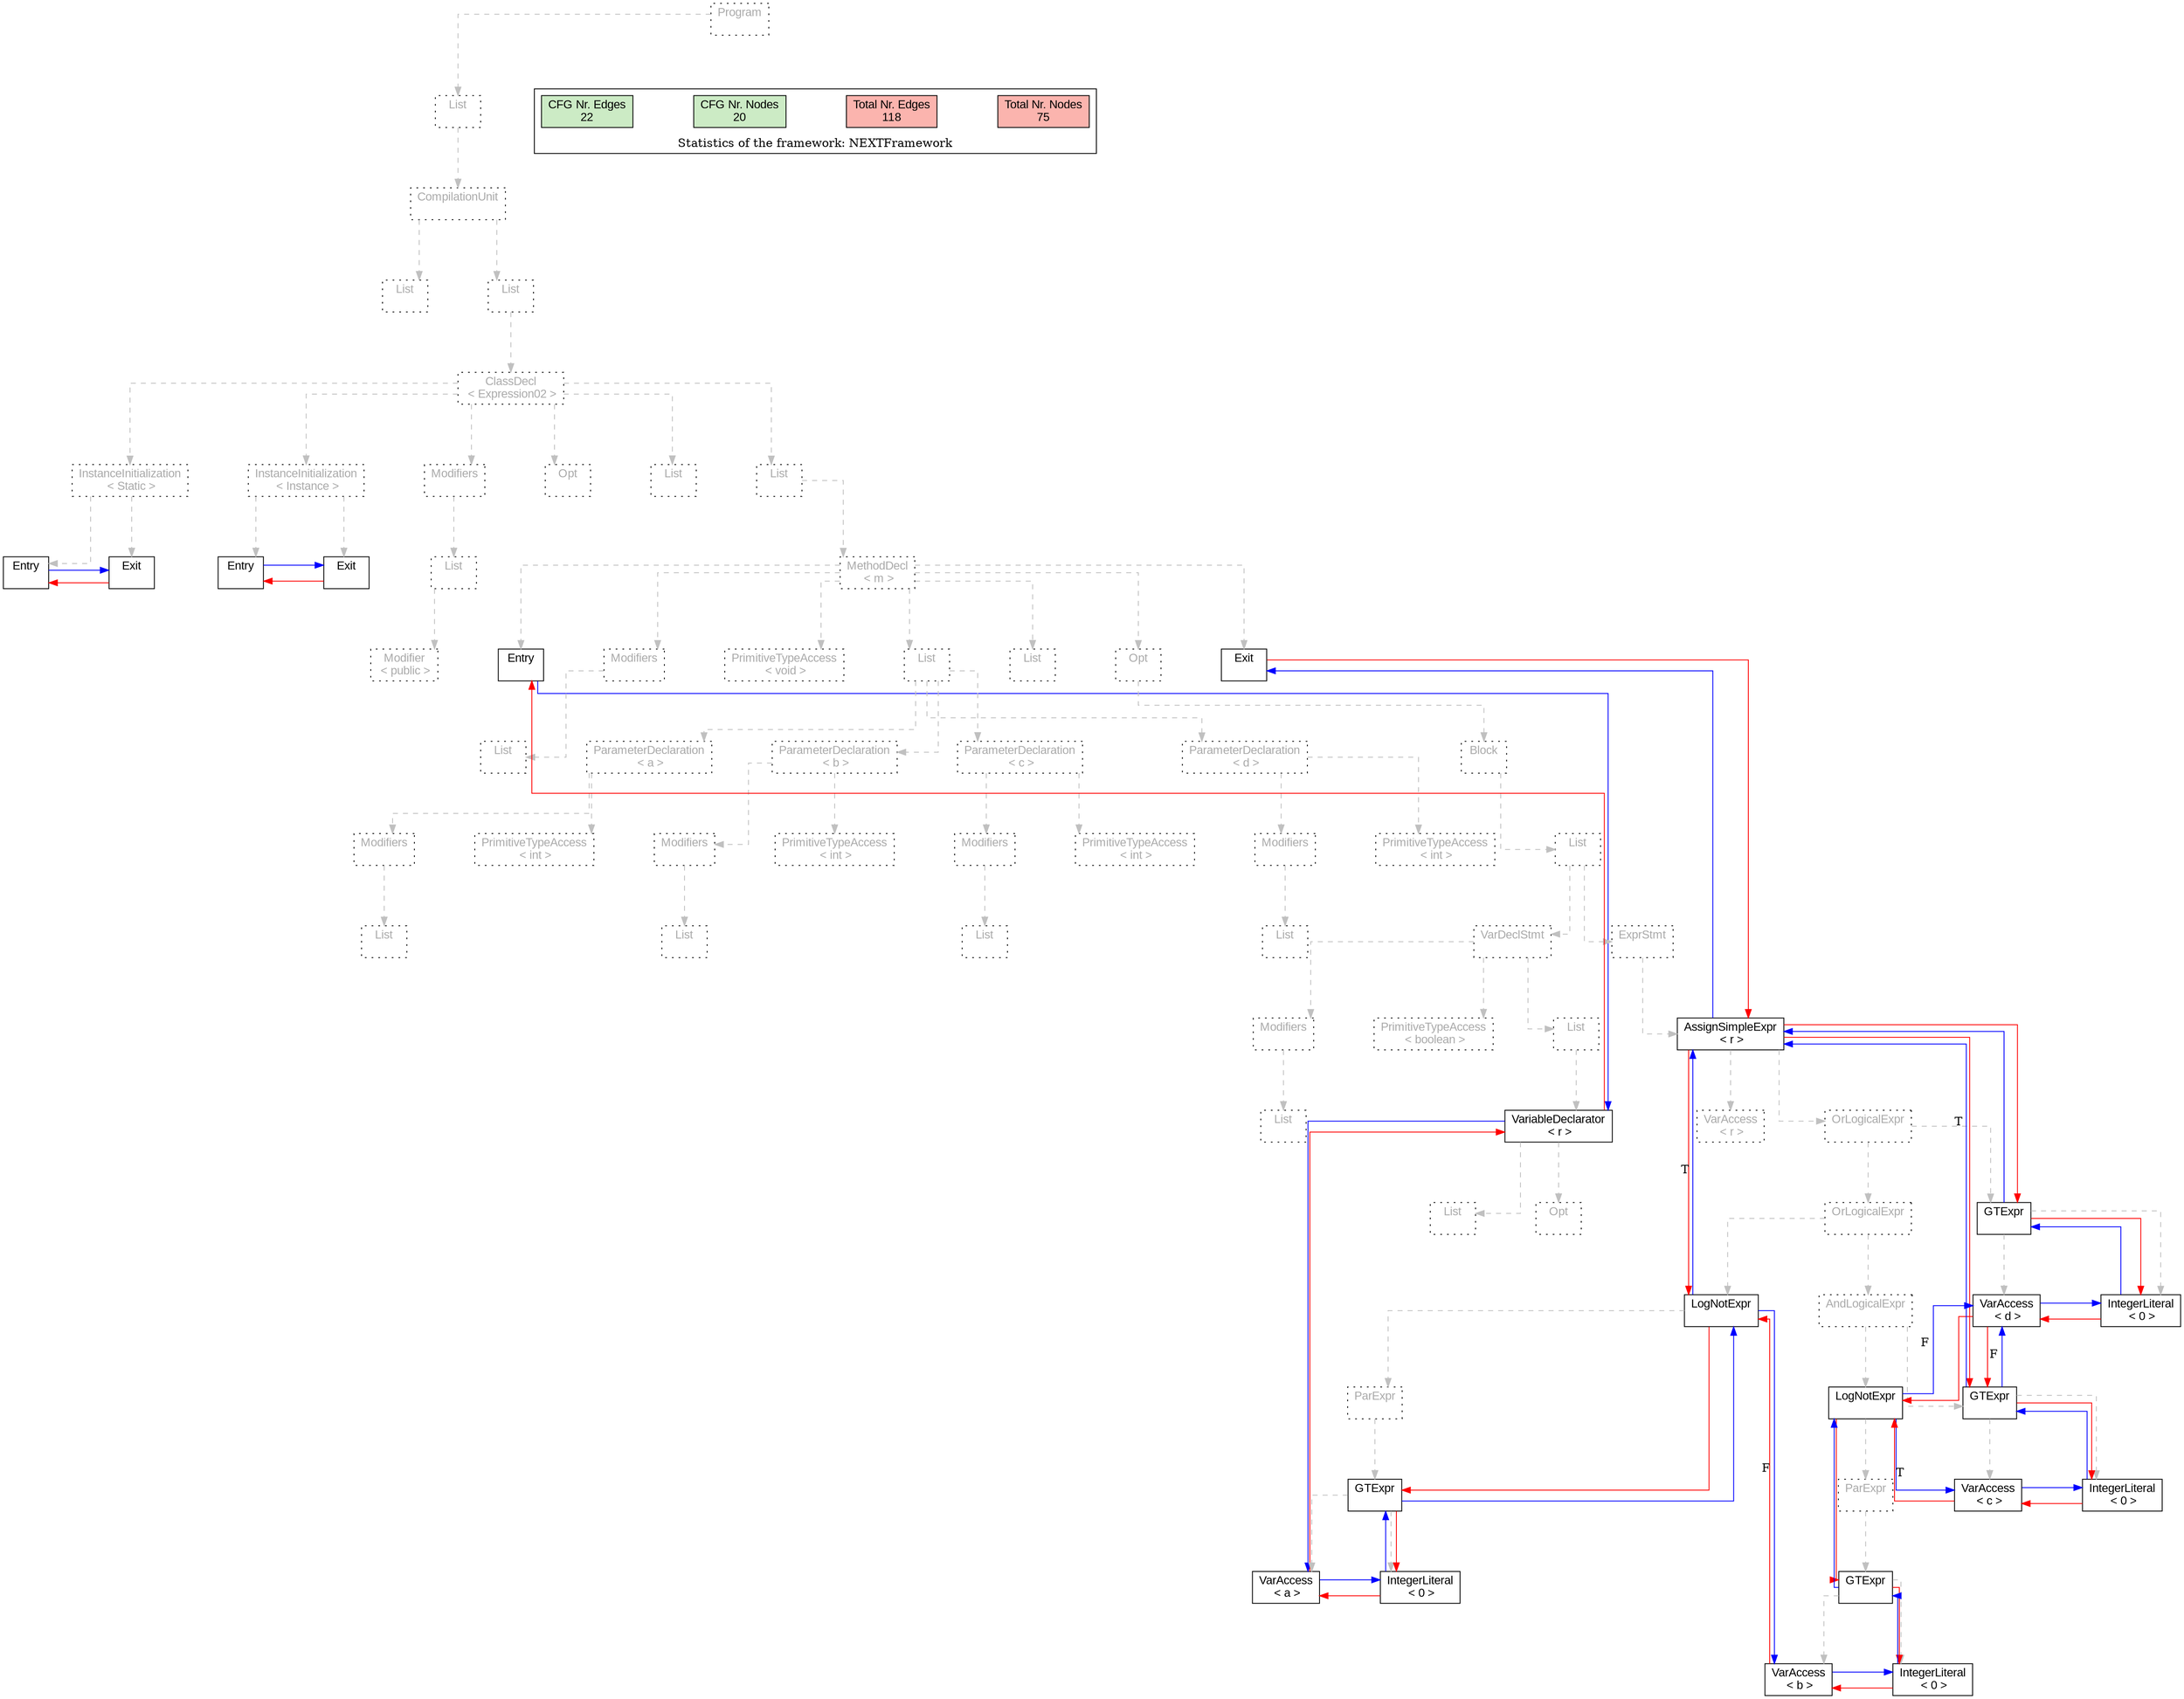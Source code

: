 digraph G {
graph [splines=ortho, nodesep="1", ranksep="1"]
node [shape=rect, fontname=Arial];
{ rank = same; "Program[0]"}
{ rank = same; "List[1]"}
{ rank = same; "CompilationUnit[2]"}
{ rank = same; "List[3]"; "List[4]"}
{ rank = same; "ClassDecl[5]"}
{ rank = same; "Modifiers[22]"; "Opt[25]"; "List[26]"; "List[27]"; "InstanceInitialization[6]"; "InstanceInitialization[14]"}
{ rank = same; "List[23]"; "MethodDecl[28]"; "Entry[7]"; "Exit[8]"; "Entry[15]"; "Exit[16]"}
{ rank = same; "Modifier[24]"; "Entry[29]"; "Modifiers[30]"; "PrimitiveTypeAccess[32]"; "List[33]"; "List[50]"; "Opt[51]"; "Exit[52]"}
{ rank = same; "List[31]"; "ParameterDeclaration[34]"; "ParameterDeclaration[38]"; "ParameterDeclaration[42]"; "ParameterDeclaration[46]"; "Block[52]"}
{ rank = same; "Modifiers[35]"; "PrimitiveTypeAccess[37]"; "Modifiers[39]"; "PrimitiveTypeAccess[41]"; "Modifiers[43]"; "PrimitiveTypeAccess[45]"; "Modifiers[47]"; "PrimitiveTypeAccess[49]"; "List[53]"}
{ rank = same; "List[36]"; "List[40]"; "List[44]"; "List[48]"; "VarDeclStmt[54]"; "ExprStmt[62]"}
{ rank = same; "Modifiers[55]"; "PrimitiveTypeAccess[57]"; "List[58]"; "AssignSimpleExpr[63]"}
{ rank = same; "List[56]"; "VariableDeclarator[59]"; "VarAccess[64]"; "OrLogicalExpr[65]"}
{ rank = same; "List[60]"; "Opt[61]"; "OrLogicalExpr[66]"; "GTExpr[81]"}
{ rank = same; "LogNotExpr[67]"; "AndLogicalExpr[72]"; "VarAccess[82]"; "IntegerLiteral[83]"}
{ rank = same; "ParExpr[68]"; "LogNotExpr[73]"; "GTExpr[78]"}
{ rank = same; "VarAccess[70]"; "IntegerLiteral[71]"; "GTExpr[75]"}
{ rank = same; "GTExpr[69]"; "ParExpr[74]"; "VarAccess[79]"; "IntegerLiteral[80]"}
{ rank = same; "VarAccess[76]"; "IntegerLiteral[77]"}
"Program[0]" [label="Program\n ", style= dotted   fillcolor="#eeeeee" fontcolor="#aaaaaa"  ]
"List[1]" [label="List\n ", style= dotted   fillcolor="#eeeeee" fontcolor="#aaaaaa"  ]
"CompilationUnit[2]" [label="CompilationUnit\n ", style= dotted   fillcolor="#eeeeee" fontcolor="#aaaaaa"  ]
"List[3]" [label="List\n ", style= dotted   fillcolor="#eeeeee" fontcolor="#aaaaaa"  ]
"List[4]" [label="List\n ", style= dotted   fillcolor="#eeeeee" fontcolor="#aaaaaa"  ]
"ClassDecl[5]" [label="ClassDecl\n < Expression02 >", style= dotted   fillcolor="#eeeeee" fontcolor="#aaaaaa"  ]
"Modifiers[22]" [label="Modifiers\n ", style= dotted   fillcolor="#eeeeee" fontcolor="#aaaaaa"  ]
"List[23]" [label="List\n ", style= dotted   fillcolor="#eeeeee" fontcolor="#aaaaaa"  ]
"Modifier[24]" [label="Modifier\n < public >", style= dotted   fillcolor="#eeeeee" fontcolor="#aaaaaa"  ]
"Opt[25]" [label="Opt\n ", style= dotted   fillcolor="#eeeeee" fontcolor="#aaaaaa"  ]
"List[26]" [label="List\n ", style= dotted   fillcolor="#eeeeee" fontcolor="#aaaaaa"  ]
"List[27]" [label="List\n ", style= dotted   fillcolor="#eeeeee" fontcolor="#aaaaaa"  ]
"MethodDecl[28]" [label="MethodDecl\n < m >", style= dotted   fillcolor="#eeeeee" fontcolor="#aaaaaa"  ]
"Entry[29]" [label="Entry\n ", fillcolor=white   style=filled  ]
"Modifiers[30]" [label="Modifiers\n ", style= dotted   fillcolor="#eeeeee" fontcolor="#aaaaaa"  ]
"List[31]" [label="List\n ", style= dotted   fillcolor="#eeeeee" fontcolor="#aaaaaa"  ]
"PrimitiveTypeAccess[32]" [label="PrimitiveTypeAccess\n < void >", style= dotted   fillcolor="#eeeeee" fontcolor="#aaaaaa"  ]
"List[33]" [label="List\n ", style= dotted   fillcolor="#eeeeee" fontcolor="#aaaaaa"  ]
"ParameterDeclaration[34]" [label="ParameterDeclaration\n < a >", style= dotted   fillcolor="#eeeeee" fontcolor="#aaaaaa"  ]
"Modifiers[35]" [label="Modifiers\n ", style= dotted   fillcolor="#eeeeee" fontcolor="#aaaaaa"  ]
"List[36]" [label="List\n ", style= dotted   fillcolor="#eeeeee" fontcolor="#aaaaaa"  ]
"PrimitiveTypeAccess[37]" [label="PrimitiveTypeAccess\n < int >", style= dotted   fillcolor="#eeeeee" fontcolor="#aaaaaa"  ]
"ParameterDeclaration[38]" [label="ParameterDeclaration\n < b >", style= dotted   fillcolor="#eeeeee" fontcolor="#aaaaaa"  ]
"Modifiers[39]" [label="Modifiers\n ", style= dotted   fillcolor="#eeeeee" fontcolor="#aaaaaa"  ]
"List[40]" [label="List\n ", style= dotted   fillcolor="#eeeeee" fontcolor="#aaaaaa"  ]
"PrimitiveTypeAccess[41]" [label="PrimitiveTypeAccess\n < int >", style= dotted   fillcolor="#eeeeee" fontcolor="#aaaaaa"  ]
"ParameterDeclaration[42]" [label="ParameterDeclaration\n < c >", style= dotted   fillcolor="#eeeeee" fontcolor="#aaaaaa"  ]
"Modifiers[43]" [label="Modifiers\n ", style= dotted   fillcolor="#eeeeee" fontcolor="#aaaaaa"  ]
"List[44]" [label="List\n ", style= dotted   fillcolor="#eeeeee" fontcolor="#aaaaaa"  ]
"PrimitiveTypeAccess[45]" [label="PrimitiveTypeAccess\n < int >", style= dotted   fillcolor="#eeeeee" fontcolor="#aaaaaa"  ]
"ParameterDeclaration[46]" [label="ParameterDeclaration\n < d >", style= dotted   fillcolor="#eeeeee" fontcolor="#aaaaaa"  ]
"Modifiers[47]" [label="Modifiers\n ", style= dotted   fillcolor="#eeeeee" fontcolor="#aaaaaa"  ]
"List[48]" [label="List\n ", style= dotted   fillcolor="#eeeeee" fontcolor="#aaaaaa"  ]
"PrimitiveTypeAccess[49]" [label="PrimitiveTypeAccess\n < int >", style= dotted   fillcolor="#eeeeee" fontcolor="#aaaaaa"  ]
"List[50]" [label="List\n ", style= dotted   fillcolor="#eeeeee" fontcolor="#aaaaaa"  ]
"Opt[51]" [label="Opt\n ", style= dotted   fillcolor="#eeeeee" fontcolor="#aaaaaa"  ]
"Block[52]" [label="Block\n ", style= dotted   fillcolor="#eeeeee" fontcolor="#aaaaaa"  ]
"List[53]" [label="List\n ", style= dotted   fillcolor="#eeeeee" fontcolor="#aaaaaa"  ]
"VarDeclStmt[54]" [label="VarDeclStmt\n ", style= dotted   fillcolor="#eeeeee" fontcolor="#aaaaaa"  ]
"Modifiers[55]" [label="Modifiers\n ", style= dotted   fillcolor="#eeeeee" fontcolor="#aaaaaa"  ]
"List[56]" [label="List\n ", style= dotted   fillcolor="#eeeeee" fontcolor="#aaaaaa"  ]
"PrimitiveTypeAccess[57]" [label="PrimitiveTypeAccess\n < boolean >", style= dotted   fillcolor="#eeeeee" fontcolor="#aaaaaa"  ]
"List[58]" [label="List\n ", style= dotted   fillcolor="#eeeeee" fontcolor="#aaaaaa"  ]
"VariableDeclarator[59]" [label="VariableDeclarator\n < r >", fillcolor=white   style=filled  ]
"List[60]" [label="List\n ", style= dotted   fillcolor="#eeeeee" fontcolor="#aaaaaa"  ]
"Opt[61]" [label="Opt\n ", style= dotted   fillcolor="#eeeeee" fontcolor="#aaaaaa"  ]
"ExprStmt[62]" [label="ExprStmt\n ", style= dotted   fillcolor="#eeeeee" fontcolor="#aaaaaa"  ]
"AssignSimpleExpr[63]" [label="AssignSimpleExpr\n < r >", fillcolor=white   style=filled  ]
"VarAccess[64]" [label="VarAccess\n < r >", style= dotted   fillcolor="#eeeeee" fontcolor="#aaaaaa"  ]
"OrLogicalExpr[65]" [label="OrLogicalExpr\n ", style= dotted   fillcolor="#eeeeee" fontcolor="#aaaaaa"  ]
"OrLogicalExpr[66]" [label="OrLogicalExpr\n ", style= dotted   fillcolor="#eeeeee" fontcolor="#aaaaaa"  ]
"LogNotExpr[67]" [label="LogNotExpr\n ", fillcolor=white   style=filled  ]
"ParExpr[68]" [label="ParExpr\n ", style= dotted   fillcolor="#eeeeee" fontcolor="#aaaaaa"  ]
"GTExpr[69]" [label="GTExpr\n ", fillcolor=white   style=filled  ]
"VarAccess[70]" [label="VarAccess\n < a >", fillcolor=white   style=filled  ]
"IntegerLiteral[71]" [label="IntegerLiteral\n < 0 >", fillcolor=white   style=filled  ]
"AndLogicalExpr[72]" [label="AndLogicalExpr\n ", style= dotted   fillcolor="#eeeeee" fontcolor="#aaaaaa"  ]
"LogNotExpr[73]" [label="LogNotExpr\n ", fillcolor=white   style=filled  ]
"ParExpr[74]" [label="ParExpr\n ", style= dotted   fillcolor="#eeeeee" fontcolor="#aaaaaa"  ]
"GTExpr[75]" [label="GTExpr\n ", fillcolor=white   style=filled  ]
"VarAccess[76]" [label="VarAccess\n < b >", fillcolor=white   style=filled  ]
"IntegerLiteral[77]" [label="IntegerLiteral\n < 0 >", fillcolor=white   style=filled  ]
"GTExpr[78]" [label="GTExpr\n ", fillcolor=white   style=filled  ]
"VarAccess[79]" [label="VarAccess\n < c >", fillcolor=white   style=filled  ]
"IntegerLiteral[80]" [label="IntegerLiteral\n < 0 >", fillcolor=white   style=filled  ]
"GTExpr[81]" [label="GTExpr\n ", fillcolor=white   style=filled  ]
"VarAccess[82]" [label="VarAccess\n < d >", fillcolor=white   style=filled  ]
"IntegerLiteral[83]" [label="IntegerLiteral\n < 0 >", fillcolor=white   style=filled  ]
"Exit[52]" [label="Exit\n ", fillcolor=white   style=filled  ]
"InstanceInitialization[6]" [label="InstanceInitialization\n < Instance >", style= dotted   fillcolor="#eeeeee" fontcolor="#aaaaaa"  ]
"Entry[7]" [label="Entry\n ", fillcolor=white   style=filled  ]
"Exit[8]" [label="Exit\n ", fillcolor=white   style=filled  ]
"InstanceInitialization[14]" [label="InstanceInitialization\n < Static >", style= dotted   fillcolor="#eeeeee" fontcolor="#aaaaaa"  ]
"Entry[15]" [label="Entry\n ", fillcolor=white   style=filled  ]
"Exit[16]" [label="Exit\n ", fillcolor=white   style=filled  ]
"CompilationUnit[2]" -> "List[3]" [style=dashed, color=gray]
"List[23]" -> "Modifier[24]" [style=dashed, color=gray]
"Modifiers[22]" -> "List[23]" [style=dashed, color=gray]
"ClassDecl[5]" -> "Modifiers[22]" [style=dashed, color=gray]
"ClassDecl[5]" -> "Opt[25]" [style=dashed, color=gray]
"ClassDecl[5]" -> "List[26]" [style=dashed, color=gray]
"MethodDecl[28]" -> "Entry[29]" [style=dashed, color=gray]
"Modifiers[30]" -> "List[31]" [style=dashed, color=gray]
"MethodDecl[28]" -> "Modifiers[30]" [style=dashed, color=gray]
"MethodDecl[28]" -> "PrimitiveTypeAccess[32]" [style=dashed, color=gray]
"Modifiers[35]" -> "List[36]" [style=dashed, color=gray]
"ParameterDeclaration[34]" -> "Modifiers[35]" [style=dashed, color=gray]
"ParameterDeclaration[34]" -> "PrimitiveTypeAccess[37]" [style=dashed, color=gray]
"List[33]" -> "ParameterDeclaration[34]" [style=dashed, color=gray]
"Modifiers[39]" -> "List[40]" [style=dashed, color=gray]
"ParameterDeclaration[38]" -> "Modifiers[39]" [style=dashed, color=gray]
"ParameterDeclaration[38]" -> "PrimitiveTypeAccess[41]" [style=dashed, color=gray]
"List[33]" -> "ParameterDeclaration[38]" [style=dashed, color=gray]
"Modifiers[43]" -> "List[44]" [style=dashed, color=gray]
"ParameterDeclaration[42]" -> "Modifiers[43]" [style=dashed, color=gray]
"ParameterDeclaration[42]" -> "PrimitiveTypeAccess[45]" [style=dashed, color=gray]
"List[33]" -> "ParameterDeclaration[42]" [style=dashed, color=gray]
"Modifiers[47]" -> "List[48]" [style=dashed, color=gray]
"ParameterDeclaration[46]" -> "Modifiers[47]" [style=dashed, color=gray]
"ParameterDeclaration[46]" -> "PrimitiveTypeAccess[49]" [style=dashed, color=gray]
"List[33]" -> "ParameterDeclaration[46]" [style=dashed, color=gray]
"MethodDecl[28]" -> "List[33]" [style=dashed, color=gray]
"MethodDecl[28]" -> "List[50]" [style=dashed, color=gray]
"Modifiers[55]" -> "List[56]" [style=dashed, color=gray]
"VarDeclStmt[54]" -> "Modifiers[55]" [style=dashed, color=gray]
"VarDeclStmt[54]" -> "PrimitiveTypeAccess[57]" [style=dashed, color=gray]
"VariableDeclarator[59]" -> "List[60]" [style=dashed, color=gray]
"VariableDeclarator[59]" -> "Opt[61]" [style=dashed, color=gray]
"List[58]" -> "VariableDeclarator[59]" [style=dashed, color=gray]
"VarDeclStmt[54]" -> "List[58]" [style=dashed, color=gray]
"List[53]" -> "VarDeclStmt[54]" [style=dashed, color=gray]
"AssignSimpleExpr[63]" -> "VarAccess[64]" [style=dashed, color=gray]
"GTExpr[69]" -> "VarAccess[70]" [style=dashed, color=gray]
"GTExpr[69]" -> "IntegerLiteral[71]" [style=dashed, color=gray]
"ParExpr[68]" -> "GTExpr[69]" [style=dashed, color=gray]
"LogNotExpr[67]" -> "ParExpr[68]" [style=dashed, color=gray]
"OrLogicalExpr[66]" -> "LogNotExpr[67]" [style=dashed, color=gray]
"GTExpr[75]" -> "VarAccess[76]" [style=dashed, color=gray]
"GTExpr[75]" -> "IntegerLiteral[77]" [style=dashed, color=gray]
"ParExpr[74]" -> "GTExpr[75]" [style=dashed, color=gray]
"LogNotExpr[73]" -> "ParExpr[74]" [style=dashed, color=gray]
"AndLogicalExpr[72]" -> "LogNotExpr[73]" [style=dashed, color=gray]
"GTExpr[78]" -> "VarAccess[79]" [style=dashed, color=gray]
"GTExpr[78]" -> "IntegerLiteral[80]" [style=dashed, color=gray]
"AndLogicalExpr[72]" -> "GTExpr[78]" [style=dashed, color=gray]
"OrLogicalExpr[66]" -> "AndLogicalExpr[72]" [style=dashed, color=gray]
"OrLogicalExpr[65]" -> "OrLogicalExpr[66]" [style=dashed, color=gray]
"GTExpr[81]" -> "VarAccess[82]" [style=dashed, color=gray]
"GTExpr[81]" -> "IntegerLiteral[83]" [style=dashed, color=gray]
"OrLogicalExpr[65]" -> "GTExpr[81]" [style=dashed, color=gray]
"AssignSimpleExpr[63]" -> "OrLogicalExpr[65]" [style=dashed, color=gray]
"ExprStmt[62]" -> "AssignSimpleExpr[63]" [style=dashed, color=gray]
"List[53]" -> "ExprStmt[62]" [style=dashed, color=gray]
"Block[52]" -> "List[53]" [style=dashed, color=gray]
"Opt[51]" -> "Block[52]" [style=dashed, color=gray]
"MethodDecl[28]" -> "Opt[51]" [style=dashed, color=gray]
"MethodDecl[28]" -> "Exit[52]" [style=dashed, color=gray]
"List[27]" -> "MethodDecl[28]" [style=dashed, color=gray]
"ClassDecl[5]" -> "List[27]" [style=dashed, color=gray]
"InstanceInitialization[6]" -> "Entry[7]" [style=dashed, color=gray]
"InstanceInitialization[6]" -> "Exit[8]" [style=dashed, color=gray]
"InstanceInitialization[14]" -> "Entry[15]" [style=dashed, color=gray]
"InstanceInitialization[14]" -> "Exit[16]" [style=dashed, color=gray]
"ClassDecl[5]" -> "InstanceInitialization[6]" [style=dashed, color=gray]
"ClassDecl[5]" -> "InstanceInitialization[14]" [style=dashed, color=gray]
"List[4]" -> "ClassDecl[5]" [style=dashed, color=gray]
"CompilationUnit[2]" -> "List[4]" [style=dashed, color=gray]
"List[1]" -> "CompilationUnit[2]" [style=dashed, color=gray]
"Program[0]" -> "List[1]" [style=dashed, color=gray]
"Exit[16]" -> "Entry[15]" [color=red, constraint=false]
"Entry[15]" -> "Exit[16]" [color=blue, constraint=false, xlabel=" "] 
"Exit[8]" -> "Entry[7]" [color=red, constraint=false]
"Entry[7]" -> "Exit[8]" [color=blue, constraint=false, xlabel=" "] 
"Exit[52]" -> "AssignSimpleExpr[63]" [color=red, constraint=false]
"AssignSimpleExpr[63]" -> "Exit[52]" [color=blue, constraint=false, xlabel=" "] 
"AssignSimpleExpr[63]" -> "LogNotExpr[67]" [color=red, constraint=false]
"AssignSimpleExpr[63]" -> "GTExpr[78]" [color=red, constraint=false]
"AssignSimpleExpr[63]" -> "GTExpr[81]" [color=red, constraint=false]
"GTExpr[81]" -> "AssignSimpleExpr[63]" [color=blue, constraint=false, xlabel=" "] 
"GTExpr[81]" -> "IntegerLiteral[83]" [color=red, constraint=false]
"IntegerLiteral[83]" -> "GTExpr[81]" [color=blue, constraint=false, xlabel=" "] 
"IntegerLiteral[83]" -> "VarAccess[82]" [color=red, constraint=false]
"VarAccess[82]" -> "IntegerLiteral[83]" [color=blue, constraint=false, xlabel=" "] 
"VarAccess[82]" -> "LogNotExpr[73]" [color=red, constraint=false]
"VarAccess[82]" -> "GTExpr[78]" [color=red, constraint=false]
"GTExpr[78]" -> "AssignSimpleExpr[63]" [color=blue, constraint=false, xlabel="T "] 
"GTExpr[78]" -> "VarAccess[82]" [color=blue, constraint=false, xlabel="F "] 
"GTExpr[78]" -> "IntegerLiteral[80]" [color=red, constraint=false]
"IntegerLiteral[80]" -> "GTExpr[78]" [color=blue, constraint=false, xlabel=" "] 
"IntegerLiteral[80]" -> "VarAccess[79]" [color=red, constraint=false]
"VarAccess[79]" -> "IntegerLiteral[80]" [color=blue, constraint=false, xlabel=" "] 
"VarAccess[79]" -> "LogNotExpr[73]" [color=red, constraint=false]
"LogNotExpr[73]" -> "VarAccess[79]" [color=blue, constraint=false, xlabel="T "] 
"LogNotExpr[73]" -> "VarAccess[82]" [color=blue, constraint=false, xlabel="F "] 
"LogNotExpr[73]" -> "GTExpr[75]" [color=red, constraint=false]
"GTExpr[75]" -> "LogNotExpr[73]" [color=blue, constraint=false, xlabel=" "] 
"GTExpr[75]" -> "IntegerLiteral[77]" [color=red, constraint=false]
"IntegerLiteral[77]" -> "GTExpr[75]" [color=blue, constraint=false, xlabel=" "] 
"IntegerLiteral[77]" -> "VarAccess[76]" [color=red, constraint=false]
"VarAccess[76]" -> "IntegerLiteral[77]" [color=blue, constraint=false, xlabel=" "] 
"VarAccess[76]" -> "LogNotExpr[67]" [color=red, constraint=false]
"LogNotExpr[67]" -> "AssignSimpleExpr[63]" [color=blue, constraint=false, xlabel="T "] 
"LogNotExpr[67]" -> "VarAccess[76]" [color=blue, constraint=false, xlabel="F "] 
"LogNotExpr[67]" -> "GTExpr[69]" [color=red, constraint=false]
"GTExpr[69]" -> "LogNotExpr[67]" [color=blue, constraint=false, xlabel=" "] 
"GTExpr[69]" -> "IntegerLiteral[71]" [color=red, constraint=false]
"IntegerLiteral[71]" -> "GTExpr[69]" [color=blue, constraint=false, xlabel=" "] 
"IntegerLiteral[71]" -> "VarAccess[70]" [color=red, constraint=false]
"VarAccess[70]" -> "IntegerLiteral[71]" [color=blue, constraint=false, xlabel=" "] 
"VarAccess[70]" -> "VariableDeclarator[59]" [color=red, constraint=false]
"VariableDeclarator[59]" -> "VarAccess[70]" [color=blue, constraint=false, xlabel=" "] 
"VariableDeclarator[59]" -> "Entry[29]" [color=red, constraint=false]
"Entry[29]" -> "VariableDeclarator[59]" [color=blue, constraint=false, xlabel=" "] 
"List[3]" -> "List[4]" [style=invis]
"InstanceInitialization[14]" -> "InstanceInitialization[6]" -> "Modifiers[22]" -> "Opt[25]" -> "List[26]" -> "List[27]" [style=invis]
"Entry[29]" -> "Modifiers[30]" -> "PrimitiveTypeAccess[32]" -> "List[33]" -> "List[50]" -> "Opt[51]" -> "Exit[52]" [style=invis]
"ParameterDeclaration[34]" -> "ParameterDeclaration[38]" -> "ParameterDeclaration[42]" -> "ParameterDeclaration[46]" [style=invis]
"Modifiers[35]" -> "PrimitiveTypeAccess[37]" [style=invis]
"Modifiers[39]" -> "PrimitiveTypeAccess[41]" [style=invis]
"Modifiers[43]" -> "PrimitiveTypeAccess[45]" [style=invis]
"Modifiers[47]" -> "PrimitiveTypeAccess[49]" [style=invis]
"VarDeclStmt[54]" -> "ExprStmt[62]" [style=invis]
"Modifiers[55]" -> "PrimitiveTypeAccess[57]" -> "List[58]" [style=invis]
"List[60]" -> "Opt[61]" [style=invis]
"VarAccess[64]" -> "OrLogicalExpr[65]" [style=invis]
"OrLogicalExpr[66]" -> "GTExpr[81]" [style=invis]
"LogNotExpr[67]" -> "AndLogicalExpr[72]" [style=invis]
"VarAccess[70]" -> "IntegerLiteral[71]" [style=invis]
"LogNotExpr[73]" -> "GTExpr[78]" [style=invis]
"VarAccess[76]" -> "IntegerLiteral[77]" [style=invis]
"VarAccess[79]" -> "IntegerLiteral[80]" [style=invis]
"VarAccess[82]" -> "IntegerLiteral[83]" [style=invis]
"Entry[7]" -> "Exit[8]" [style=invis]
"Entry[15]" -> "Exit[16]" [style=invis]

subgraph cluster_legend {
{node [style=filled, fillcolor=1, colorscheme="pastel13"]
Nodes [label="Total Nr. Nodes
75", fillcolor=1]
Edges [label="Total Nr. Edges
118", fillcolor=1]
NodesCFG [label="CFG Nr. Nodes
20", fillcolor=3]
EdgesCFG [label="CFG Nr. Edges
22", fillcolor=3]
Nodes-> "Program[0]" -> NodesCFG  [style="invis"]
Edges -> "Program[0]" ->EdgesCFG [style="invis"]}
label = "Statistics of the framework: NEXTFramework"
style="solid"
ranksep=0.05
nodesep=0.01
labelloc = b
len=2
}}